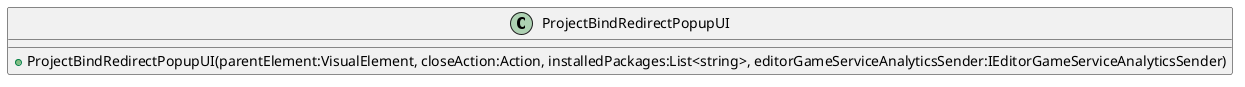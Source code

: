 @startuml
class ProjectBindRedirectPopupUI {
    + ProjectBindRedirectPopupUI(parentElement:VisualElement, closeAction:Action, installedPackages:List<string>, editorGameServiceAnalyticsSender:IEditorGameServiceAnalyticsSender)
}
@enduml
